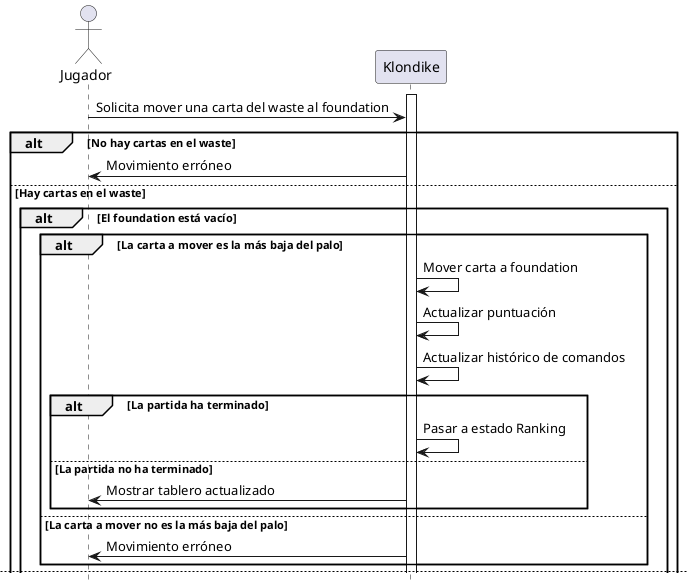 @startuml

hide footbox

actor Jugador
participant Klondike

activate Klondike
Jugador -> Klondike : Solicita mover una carta del waste al foundation

alt No hay cartas en el waste
    Klondike -> Jugador : Movimiento erróneo
else Hay cartas en el waste
    alt El foundation está vacío
        alt La carta a mover es la más baja del palo
            Klondike -> Klondike : Mover carta a foundation
            Klondike -> Klondike : Actualizar puntuación
            Klondike -> Klondike : Actualizar histórico de comandos
            alt La partida ha terminado
                Klondike -> Klondike : Pasar a estado Ranking
            else La partida no ha terminado
                Klondike -> Jugador : Mostrar tablero actualizado
            end
        else La carta a mover no es la más baja del palo
            Klondike -> Jugador : Movimiento erróneo
        end

newpage

    else El foundation no está vacío
        alt La carta superior del foundation y la carta a mover comparten palo
            alt La diferencia entre el número de la carta a mover\ny la carta superior de foundation es 1
                Klondike -> Klondike : Mover carta a foundation
                Klondike -> Klondike : Actualizar puntuación
                Klondike -> Klondike : Actualizar histórico de comandos
                alt La partida ha terminado
                    Klondike -> Klondike : Pasar a estado Ranking
                else La partida no ha terminado
                    Klondike -> Jugador : Mostrar tablero actualizado
                end
            else La diferencia entre el número de la carta a mover\ny la carta superior de foundation no es 1
                Klondike -> Jugador : Movimiento erróneo
            end 
        else La carta superior del foundation y la carta a mover no comparten palo
            Klondike -> Jugador : Movimiento erróneo
            deactivate Klondike
        end
    end
end
@enduml
